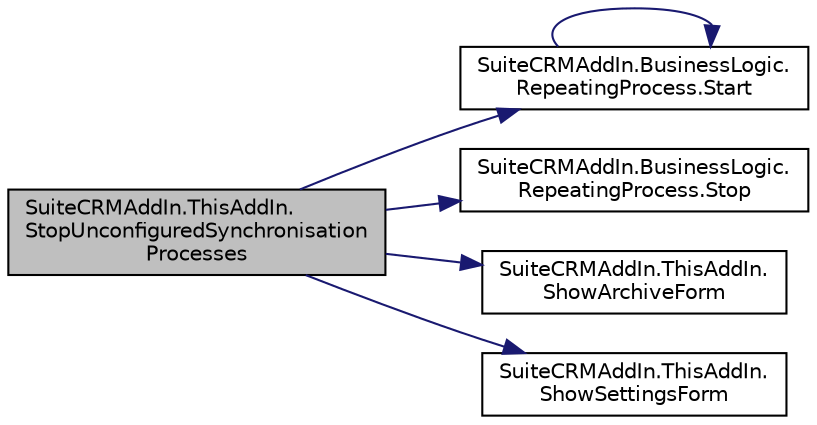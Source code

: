 digraph "SuiteCRMAddIn.ThisAddIn.StopUnconfiguredSynchronisationProcesses"
{
  edge [fontname="Helvetica",fontsize="10",labelfontname="Helvetica",labelfontsize="10"];
  node [fontname="Helvetica",fontsize="10",shape=record];
  rankdir="LR";
  Node109 [label="SuiteCRMAddIn.ThisAddIn.\lStopUnconfiguredSynchronisation\lProcesses",height=0.2,width=0.4,color="black", fillcolor="grey75", style="filled", fontcolor="black"];
  Node109 -> Node110 [color="midnightblue",fontsize="10",style="solid",fontname="Helvetica"];
  Node110 [label="SuiteCRMAddIn.BusinessLogic.\lRepeatingProcess.Start",height=0.2,width=0.4,color="black", fillcolor="white", style="filled",URL="$class_suite_c_r_m_add_in_1_1_business_logic_1_1_repeating_process.html#a1807d77e723339e933844895c68b3b4f",tooltip="If I am not currently running, set me running. "];
  Node110 -> Node110 [color="midnightblue",fontsize="10",style="solid",fontname="Helvetica"];
  Node109 -> Node111 [color="midnightblue",fontsize="10",style="solid",fontname="Helvetica"];
  Node111 [label="SuiteCRMAddIn.BusinessLogic.\lRepeatingProcess.Stop",height=0.2,width=0.4,color="black", fillcolor="white", style="filled",URL="$class_suite_c_r_m_add_in_1_1_business_logic_1_1_repeating_process.html#a1484b532908abdfad6640cc758cd2f37",tooltip="Stop me at the end of my current iteration; does not force an immediate stop unless no work is curren..."];
  Node109 -> Node112 [color="midnightblue",fontsize="10",style="solid",fontname="Helvetica"];
  Node112 [label="SuiteCRMAddIn.ThisAddIn.\lShowArchiveForm",height=0.2,width=0.4,color="black", fillcolor="white", style="filled",URL="$class_suite_c_r_m_add_in_1_1_this_add_in.html#a8052836bf64ac24c9334d6ac28ec967e"];
  Node109 -> Node113 [color="midnightblue",fontsize="10",style="solid",fontname="Helvetica"];
  Node113 [label="SuiteCRMAddIn.ThisAddIn.\lShowSettingsForm",height=0.2,width=0.4,color="black", fillcolor="white", style="filled",URL="$class_suite_c_r_m_add_in_1_1_this_add_in.html#a8e4511bd9e35cdd0b86024d96341990b"];
}
